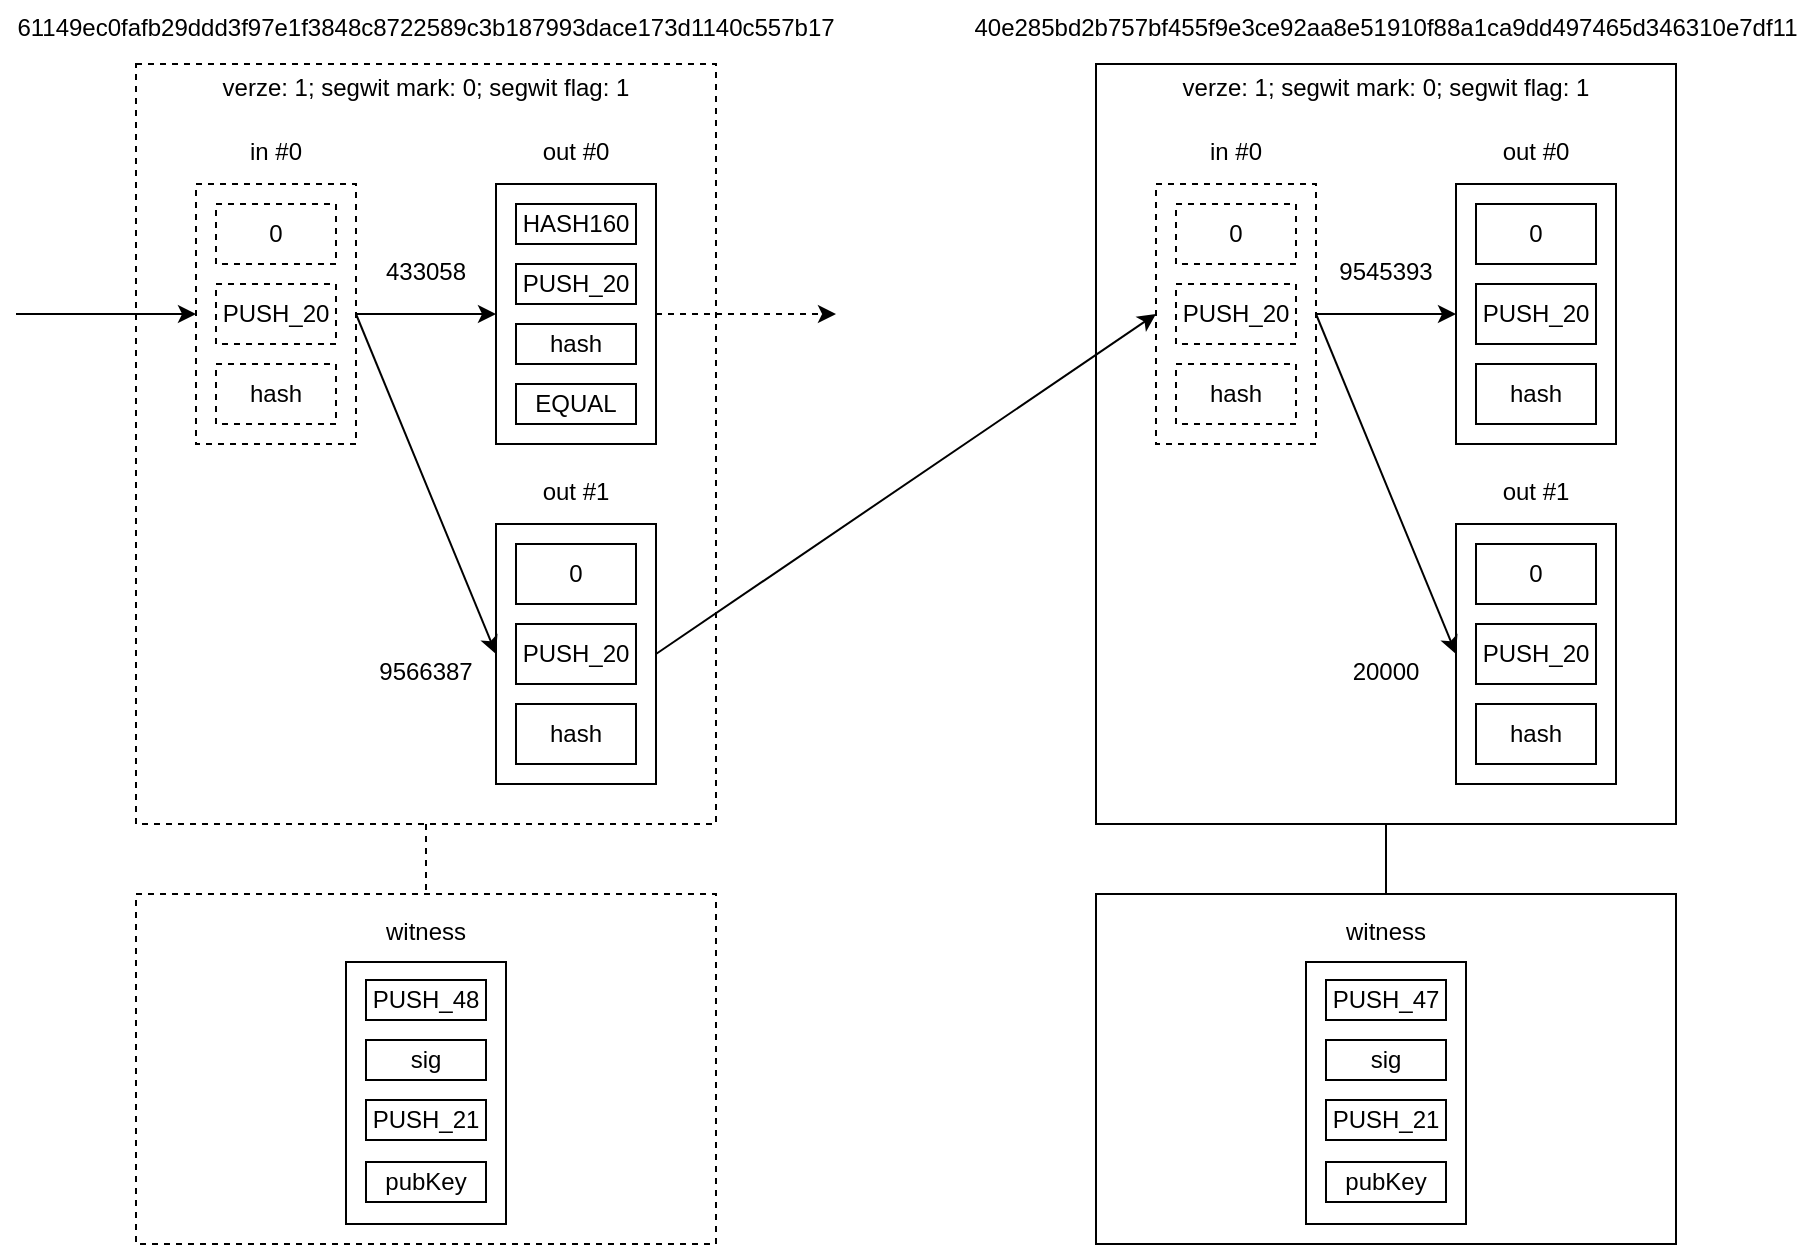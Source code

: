 <mxfile version="14.5.1" type="device"><diagram id="oWsC4OcKBHaiBU2rDWGx" name="Page-1"><mxGraphModel dx="1915" dy="880" grid="1" gridSize="10" guides="1" tooltips="1" connect="1" arrows="1" fold="1" page="1" pageScale="1" pageWidth="827" pageHeight="1169" math="0" shadow="0"><root><mxCell id="0"/><mxCell id="1" parent="0"/><mxCell id="tpZO0gjfMsPhGjyziUbQ-1" value="" style="rounded=0;whiteSpace=wrap;html=1;dashed=1;" parent="1" vertex="1"><mxGeometry x="-250" y="140" width="290" height="380" as="geometry"/></mxCell><mxCell id="tpZO0gjfMsPhGjyziUbQ-2" value="&lt;span class=&quot;word--break mobile--short&quot;&gt;61149ec0fafb29ddd3f97e1f3848c8722589c3b187993dace173d1140c557b17&lt;/span&gt;" style="text;whiteSpace=wrap;html=1;align=center;" parent="1" vertex="1"><mxGeometry x="-250" y="108" width="290" height="30" as="geometry"/></mxCell><mxCell id="tpZO0gjfMsPhGjyziUbQ-3" value="" style="rounded=0;whiteSpace=wrap;html=1;dashed=1;align=center;" parent="1" vertex="1"><mxGeometry x="-220" y="200" width="80" height="130" as="geometry"/></mxCell><mxCell id="tpZO0gjfMsPhGjyziUbQ-4" value="" style="rounded=0;whiteSpace=wrap;html=1;align=center;" parent="1" vertex="1"><mxGeometry x="-70" y="200" width="80" height="130" as="geometry"/></mxCell><mxCell id="tpZO0gjfMsPhGjyziUbQ-5" value="" style="rounded=0;whiteSpace=wrap;html=1;align=center;" parent="1" vertex="1"><mxGeometry x="-70" y="370" width="80" height="130" as="geometry"/></mxCell><mxCell id="tpZO0gjfMsPhGjyziUbQ-7" value="verze: 1; segwit mark: 0; segwit flag: 1" style="text;whiteSpace=wrap;html=1;align=center;" parent="1" vertex="1"><mxGeometry x="-240" y="138" width="270" height="30" as="geometry"/></mxCell><mxCell id="tpZO0gjfMsPhGjyziUbQ-9" value="in #0" style="text;whiteSpace=wrap;html=1;align=center;" parent="1" vertex="1"><mxGeometry x="-215" y="170" width="70" height="30" as="geometry"/></mxCell><mxCell id="tpZO0gjfMsPhGjyziUbQ-10" value="out #0" style="text;whiteSpace=wrap;html=1;align=center;" parent="1" vertex="1"><mxGeometry x="-65" y="170" width="70" height="30" as="geometry"/></mxCell><mxCell id="tpZO0gjfMsPhGjyziUbQ-11" value="&lt;div&gt;out #1&lt;/div&gt;&lt;div&gt;&lt;br&gt;&lt;/div&gt;" style="text;whiteSpace=wrap;html=1;align=center;" parent="1" vertex="1"><mxGeometry x="-65" y="340" width="70" height="30" as="geometry"/></mxCell><mxCell id="tpZO0gjfMsPhGjyziUbQ-12" value="0" style="rounded=0;whiteSpace=wrap;html=1;dashed=1;align=center;" parent="1" vertex="1"><mxGeometry x="-210" y="210" width="60" height="30" as="geometry"/></mxCell><mxCell id="tpZO0gjfMsPhGjyziUbQ-13" value="PUSH_20" style="rounded=0;whiteSpace=wrap;html=1;dashed=1;align=center;" parent="1" vertex="1"><mxGeometry x="-210" y="250" width="60" height="30" as="geometry"/></mxCell><mxCell id="tpZO0gjfMsPhGjyziUbQ-14" value="hash" style="rounded=0;whiteSpace=wrap;html=1;dashed=1;align=center;" parent="1" vertex="1"><mxGeometry x="-210" y="290" width="60" height="30" as="geometry"/></mxCell><mxCell id="tpZO0gjfMsPhGjyziUbQ-15" value="" style="endArrow=classic;html=1;entryX=0;entryY=0.5;entryDx=0;entryDy=0;" parent="1" target="tpZO0gjfMsPhGjyziUbQ-3" edge="1"><mxGeometry width="50" height="50" relative="1" as="geometry"><mxPoint x="-310" y="265" as="sourcePoint"/><mxPoint x="-530" y="360" as="targetPoint"/></mxGeometry></mxCell><mxCell id="tpZO0gjfMsPhGjyziUbQ-16" value="" style="endArrow=classic;html=1;entryX=0;entryY=0.5;entryDx=0;entryDy=0;exitX=1;exitY=0.5;exitDx=0;exitDy=0;" parent="1" source="tpZO0gjfMsPhGjyziUbQ-3" target="tpZO0gjfMsPhGjyziUbQ-4" edge="1"><mxGeometry width="50" height="50" relative="1" as="geometry"><mxPoint x="90" y="470" as="sourcePoint"/><mxPoint x="70" y="420" as="targetPoint"/></mxGeometry></mxCell><mxCell id="tpZO0gjfMsPhGjyziUbQ-17" value="" style="endArrow=classic;html=1;exitX=1;exitY=0.5;exitDx=0;exitDy=0;entryX=0;entryY=0.5;entryDx=0;entryDy=0;" parent="1" source="tpZO0gjfMsPhGjyziUbQ-3" target="tpZO0gjfMsPhGjyziUbQ-5" edge="1"><mxGeometry width="50" height="50" relative="1" as="geometry"><mxPoint x="20" y="470" as="sourcePoint"/><mxPoint x="70" y="420" as="targetPoint"/></mxGeometry></mxCell><mxCell id="tpZO0gjfMsPhGjyziUbQ-18" value="&lt;div&gt;&lt;span class=&quot;amount&quot;&gt;&lt;span&gt;433058 &lt;/span&gt;&lt;/span&gt;&lt;/div&gt;" style="text;whiteSpace=wrap;html=1;align=center;" parent="1" vertex="1"><mxGeometry x="-130" y="230" width="50" height="30" as="geometry"/></mxCell><mxCell id="tpZO0gjfMsPhGjyziUbQ-19" value="&lt;div&gt;&lt;span class=&quot;amount&quot;&gt;&lt;span&gt;9566387 &lt;/span&gt;&lt;/span&gt;&lt;/div&gt;" style="text;whiteSpace=wrap;html=1;align=center;" parent="1" vertex="1"><mxGeometry x="-130" y="430" width="50" height="30" as="geometry"/></mxCell><mxCell id="tpZO0gjfMsPhGjyziUbQ-20" value="HASH160" style="rounded=0;whiteSpace=wrap;html=1;align=center;" parent="1" vertex="1"><mxGeometry x="-60" y="210" width="60" height="20" as="geometry"/></mxCell><mxCell id="tpZO0gjfMsPhGjyziUbQ-21" value="&lt;div&gt;PUSH_20&lt;/div&gt;" style="rounded=0;whiteSpace=wrap;html=1;align=center;" parent="1" vertex="1"><mxGeometry x="-60" y="240" width="60" height="20" as="geometry"/></mxCell><mxCell id="tpZO0gjfMsPhGjyziUbQ-22" value="hash" style="rounded=0;whiteSpace=wrap;html=1;align=center;" parent="1" vertex="1"><mxGeometry x="-60" y="270" width="60" height="20" as="geometry"/></mxCell><mxCell id="tpZO0gjfMsPhGjyziUbQ-23" value="EQUAL" style="rounded=0;whiteSpace=wrap;html=1;align=center;" parent="1" vertex="1"><mxGeometry x="-60" y="300" width="60" height="20" as="geometry"/></mxCell><mxCell id="tpZO0gjfMsPhGjyziUbQ-24" value="0" style="rounded=0;whiteSpace=wrap;html=1;align=center;" parent="1" vertex="1"><mxGeometry x="-60" y="380" width="60" height="30" as="geometry"/></mxCell><mxCell id="tpZO0gjfMsPhGjyziUbQ-25" value="PUSH_20" style="rounded=0;whiteSpace=wrap;html=1;align=center;" parent="1" vertex="1"><mxGeometry x="-60" y="420" width="60" height="30" as="geometry"/></mxCell><mxCell id="tpZO0gjfMsPhGjyziUbQ-26" value="hash" style="rounded=0;whiteSpace=wrap;html=1;align=center;" parent="1" vertex="1"><mxGeometry x="-60" y="460" width="60" height="30" as="geometry"/></mxCell><mxCell id="tpZO0gjfMsPhGjyziUbQ-27" value="" style="endArrow=classic;html=1;dashed=1;exitX=1;exitY=0.5;exitDx=0;exitDy=0;" parent="1" source="tpZO0gjfMsPhGjyziUbQ-4" edge="1"><mxGeometry width="50" height="50" relative="1" as="geometry"><mxPoint x="250" y="470" as="sourcePoint"/><mxPoint x="100" y="265" as="targetPoint"/></mxGeometry></mxCell><mxCell id="tpZO0gjfMsPhGjyziUbQ-58" value="" style="edgeStyle=orthogonalEdgeStyle;rounded=0;orthogonalLoop=1;jettySize=auto;html=1;dashed=1;strokeColor=none;endArrow=none;endFill=0;" parent="1" source="tpZO0gjfMsPhGjyziUbQ-29" edge="1"><mxGeometry relative="1" as="geometry"><mxPoint x="375" y="555" as="targetPoint"/></mxGeometry></mxCell><mxCell id="tpZO0gjfMsPhGjyziUbQ-60" style="edgeStyle=orthogonalEdgeStyle;rounded=0;orthogonalLoop=1;jettySize=auto;html=1;exitX=0.5;exitY=1;exitDx=0;exitDy=0;entryX=0.5;entryY=0;entryDx=0;entryDy=0;endArrow=none;endFill=0;" parent="1" source="tpZO0gjfMsPhGjyziUbQ-29" edge="1"><mxGeometry relative="1" as="geometry"><mxPoint x="375" y="555" as="targetPoint"/></mxGeometry></mxCell><mxCell id="tpZO0gjfMsPhGjyziUbQ-29" value="" style="rounded=0;whiteSpace=wrap;html=1;" parent="1" vertex="1"><mxGeometry x="230" y="140" width="290" height="380" as="geometry"/></mxCell><mxCell id="tpZO0gjfMsPhGjyziUbQ-30" value="40e285bd2b757bf455f9e3ce92aa8e51910f88a1ca9dd497465d346310e7df11" style="text;whiteSpace=wrap;html=1;align=center;fillColor=#ffffff;" parent="1" vertex="1"><mxGeometry x="230" y="108" width="290" height="30" as="geometry"/></mxCell><mxCell id="tpZO0gjfMsPhGjyziUbQ-31" value="" style="rounded=0;whiteSpace=wrap;html=1;dashed=1;align=center;" parent="1" vertex="1"><mxGeometry x="260" y="200" width="80" height="130" as="geometry"/></mxCell><mxCell id="tpZO0gjfMsPhGjyziUbQ-32" value="" style="rounded=0;whiteSpace=wrap;html=1;align=center;" parent="1" vertex="1"><mxGeometry x="410" y="200" width="80" height="130" as="geometry"/></mxCell><mxCell id="tpZO0gjfMsPhGjyziUbQ-33" value="" style="rounded=0;whiteSpace=wrap;html=1;align=center;" parent="1" vertex="1"><mxGeometry x="410" y="370" width="80" height="130" as="geometry"/></mxCell><mxCell id="tpZO0gjfMsPhGjyziUbQ-34" value="verze: 1; segwit mark: 0; segwit flag: 1" style="text;whiteSpace=wrap;html=1;align=center;" parent="1" vertex="1"><mxGeometry x="240" y="138" width="270" height="30" as="geometry"/></mxCell><mxCell id="tpZO0gjfMsPhGjyziUbQ-35" value="in #0" style="text;whiteSpace=wrap;html=1;align=center;" parent="1" vertex="1"><mxGeometry x="265" y="170" width="70" height="30" as="geometry"/></mxCell><mxCell id="tpZO0gjfMsPhGjyziUbQ-36" value="out #0" style="text;whiteSpace=wrap;html=1;align=center;" parent="1" vertex="1"><mxGeometry x="415" y="170" width="70" height="30" as="geometry"/></mxCell><mxCell id="tpZO0gjfMsPhGjyziUbQ-37" value="&lt;div&gt;out #1&lt;/div&gt;&lt;div&gt;&lt;br&gt;&lt;/div&gt;" style="text;whiteSpace=wrap;html=1;align=center;" parent="1" vertex="1"><mxGeometry x="415" y="340" width="70" height="30" as="geometry"/></mxCell><mxCell id="tpZO0gjfMsPhGjyziUbQ-38" value="0" style="rounded=0;whiteSpace=wrap;html=1;dashed=1;align=center;" parent="1" vertex="1"><mxGeometry x="270" y="210" width="60" height="30" as="geometry"/></mxCell><mxCell id="tpZO0gjfMsPhGjyziUbQ-39" value="PUSH_20" style="rounded=0;whiteSpace=wrap;html=1;dashed=1;align=center;" parent="1" vertex="1"><mxGeometry x="270" y="250" width="60" height="30" as="geometry"/></mxCell><mxCell id="tpZO0gjfMsPhGjyziUbQ-40" value="hash" style="rounded=0;whiteSpace=wrap;html=1;dashed=1;align=center;" parent="1" vertex="1"><mxGeometry x="270" y="290" width="60" height="30" as="geometry"/></mxCell><mxCell id="tpZO0gjfMsPhGjyziUbQ-41" value="" style="endArrow=classic;html=1;entryX=0;entryY=0.5;entryDx=0;entryDy=0;exitX=1;exitY=0.5;exitDx=0;exitDy=0;" parent="1" source="tpZO0gjfMsPhGjyziUbQ-5" target="tpZO0gjfMsPhGjyziUbQ-31" edge="1"><mxGeometry width="50" height="50" relative="1" as="geometry"><mxPoint x="170" y="265" as="sourcePoint"/><mxPoint x="-50" y="360" as="targetPoint"/></mxGeometry></mxCell><mxCell id="tpZO0gjfMsPhGjyziUbQ-42" value="" style="endArrow=classic;html=1;entryX=0;entryY=0.5;entryDx=0;entryDy=0;exitX=1;exitY=0.5;exitDx=0;exitDy=0;" parent="1" source="tpZO0gjfMsPhGjyziUbQ-31" target="tpZO0gjfMsPhGjyziUbQ-32" edge="1"><mxGeometry width="50" height="50" relative="1" as="geometry"><mxPoint x="570" y="470" as="sourcePoint"/><mxPoint x="550" y="420" as="targetPoint"/></mxGeometry></mxCell><mxCell id="tpZO0gjfMsPhGjyziUbQ-43" value="" style="endArrow=classic;html=1;exitX=1;exitY=0.5;exitDx=0;exitDy=0;entryX=0;entryY=0.5;entryDx=0;entryDy=0;" parent="1" source="tpZO0gjfMsPhGjyziUbQ-31" target="tpZO0gjfMsPhGjyziUbQ-33" edge="1"><mxGeometry width="50" height="50" relative="1" as="geometry"><mxPoint x="500" y="470" as="sourcePoint"/><mxPoint x="550" y="420" as="targetPoint"/></mxGeometry></mxCell><mxCell id="tpZO0gjfMsPhGjyziUbQ-44" value="&lt;span class=&quot;amount&quot;&gt;&lt;span&gt;9545393 &lt;/span&gt;&lt;/span&gt;" style="text;whiteSpace=wrap;html=1;align=center;" parent="1" vertex="1"><mxGeometry x="350" y="230" width="50" height="30" as="geometry"/></mxCell><mxCell id="tpZO0gjfMsPhGjyziUbQ-45" value="&lt;div&gt;20000&lt;/div&gt;&lt;div&gt;&lt;br&gt;&lt;/div&gt;" style="text;whiteSpace=wrap;html=1;align=center;" parent="1" vertex="1"><mxGeometry x="350" y="430" width="50" height="30" as="geometry"/></mxCell><mxCell id="tpZO0gjfMsPhGjyziUbQ-50" value="0" style="rounded=0;whiteSpace=wrap;html=1;align=center;" parent="1" vertex="1"><mxGeometry x="420" y="380" width="60" height="30" as="geometry"/></mxCell><mxCell id="tpZO0gjfMsPhGjyziUbQ-51" value="PUSH_20" style="rounded=0;whiteSpace=wrap;html=1;align=center;" parent="1" vertex="1"><mxGeometry x="420" y="420" width="60" height="30" as="geometry"/></mxCell><mxCell id="tpZO0gjfMsPhGjyziUbQ-52" value="hash" style="rounded=0;whiteSpace=wrap;html=1;align=center;" parent="1" vertex="1"><mxGeometry x="420" y="460" width="60" height="30" as="geometry"/></mxCell><mxCell id="tpZO0gjfMsPhGjyziUbQ-61" value="0" style="rounded=0;whiteSpace=wrap;html=1;align=center;" parent="1" vertex="1"><mxGeometry x="420" y="210" width="60" height="30" as="geometry"/></mxCell><mxCell id="tpZO0gjfMsPhGjyziUbQ-62" value="PUSH_20" style="rounded=0;whiteSpace=wrap;html=1;align=center;" parent="1" vertex="1"><mxGeometry x="420" y="250" width="60" height="30" as="geometry"/></mxCell><mxCell id="tpZO0gjfMsPhGjyziUbQ-63" value="hash" style="rounded=0;whiteSpace=wrap;html=1;align=center;" parent="1" vertex="1"><mxGeometry x="420" y="290" width="60" height="30" as="geometry"/></mxCell><mxCell id="tpZO0gjfMsPhGjyziUbQ-64" style="edgeStyle=orthogonalEdgeStyle;rounded=0;orthogonalLoop=1;jettySize=auto;html=1;exitX=0.5;exitY=1;exitDx=0;exitDy=0;entryX=0.5;entryY=0;entryDx=0;entryDy=0;endArrow=none;endFill=0;dashed=1;" parent="1" target="tpZO0gjfMsPhGjyziUbQ-65" edge="1"><mxGeometry relative="1" as="geometry"><mxPoint x="-105" y="520" as="sourcePoint"/></mxGeometry></mxCell><mxCell id="tpZO0gjfMsPhGjyziUbQ-65" value="" style="rounded=0;whiteSpace=wrap;html=1;fillColor=#ffffff;align=center;dashed=1;" parent="1" vertex="1"><mxGeometry x="-250" y="555" width="290" height="175" as="geometry"/></mxCell><mxCell id="tpZO0gjfMsPhGjyziUbQ-66" value="witness" style="text;whiteSpace=wrap;html=1;align=center;" parent="1" vertex="1"><mxGeometry x="-240" y="560" width="270" height="30" as="geometry"/></mxCell><mxCell id="tpZO0gjfMsPhGjyziUbQ-68" value="" style="rounded=0;whiteSpace=wrap;html=1;align=center;" parent="1" vertex="1"><mxGeometry x="-145" y="589" width="80" height="131" as="geometry"/></mxCell><mxCell id="tpZO0gjfMsPhGjyziUbQ-70" value="&lt;div&gt;PUSH_48&lt;/div&gt;" style="rounded=0;whiteSpace=wrap;html=1;align=center;" parent="1" vertex="1"><mxGeometry x="-135" y="598" width="60" height="20" as="geometry"/></mxCell><mxCell id="tpZO0gjfMsPhGjyziUbQ-71" value="sig" style="rounded=0;whiteSpace=wrap;html=1;align=center;" parent="1" vertex="1"><mxGeometry x="-135" y="628" width="60" height="20" as="geometry"/></mxCell><mxCell id="tpZO0gjfMsPhGjyziUbQ-72" value="PUSH_21" style="rounded=0;whiteSpace=wrap;html=1;align=center;" parent="1" vertex="1"><mxGeometry x="-135" y="658" width="60" height="20" as="geometry"/></mxCell><mxCell id="tpZO0gjfMsPhGjyziUbQ-73" value="pubKey" style="rounded=0;whiteSpace=wrap;html=1;align=center;" parent="1" vertex="1"><mxGeometry x="-135" y="689" width="60" height="20" as="geometry"/></mxCell><mxCell id="tpZO0gjfMsPhGjyziUbQ-75" value="" style="rounded=0;whiteSpace=wrap;html=1;fillColor=#ffffff;align=center;" parent="1" vertex="1"><mxGeometry x="230" y="555" width="290" height="175" as="geometry"/></mxCell><mxCell id="tpZO0gjfMsPhGjyziUbQ-76" value="witness" style="text;whiteSpace=wrap;html=1;align=center;" parent="1" vertex="1"><mxGeometry x="240" y="560" width="270" height="30" as="geometry"/></mxCell><mxCell id="tpZO0gjfMsPhGjyziUbQ-77" value="" style="rounded=0;whiteSpace=wrap;html=1;align=center;" parent="1" vertex="1"><mxGeometry x="335" y="589" width="80" height="131" as="geometry"/></mxCell><mxCell id="tpZO0gjfMsPhGjyziUbQ-79" value="&lt;div&gt;PUSH_47&lt;/div&gt;" style="rounded=0;whiteSpace=wrap;html=1;align=center;" parent="1" vertex="1"><mxGeometry x="345" y="598" width="60" height="20" as="geometry"/></mxCell><mxCell id="tpZO0gjfMsPhGjyziUbQ-80" value="sig" style="rounded=0;whiteSpace=wrap;html=1;align=center;" parent="1" vertex="1"><mxGeometry x="345" y="628" width="60" height="20" as="geometry"/></mxCell><mxCell id="tpZO0gjfMsPhGjyziUbQ-81" value="PUSH_21" style="rounded=0;whiteSpace=wrap;html=1;align=center;" parent="1" vertex="1"><mxGeometry x="345" y="658" width="60" height="20" as="geometry"/></mxCell><mxCell id="tpZO0gjfMsPhGjyziUbQ-82" value="pubKey" style="rounded=0;whiteSpace=wrap;html=1;align=center;" parent="1" vertex="1"><mxGeometry x="345" y="689" width="60" height="20" as="geometry"/></mxCell></root></mxGraphModel></diagram></mxfile>